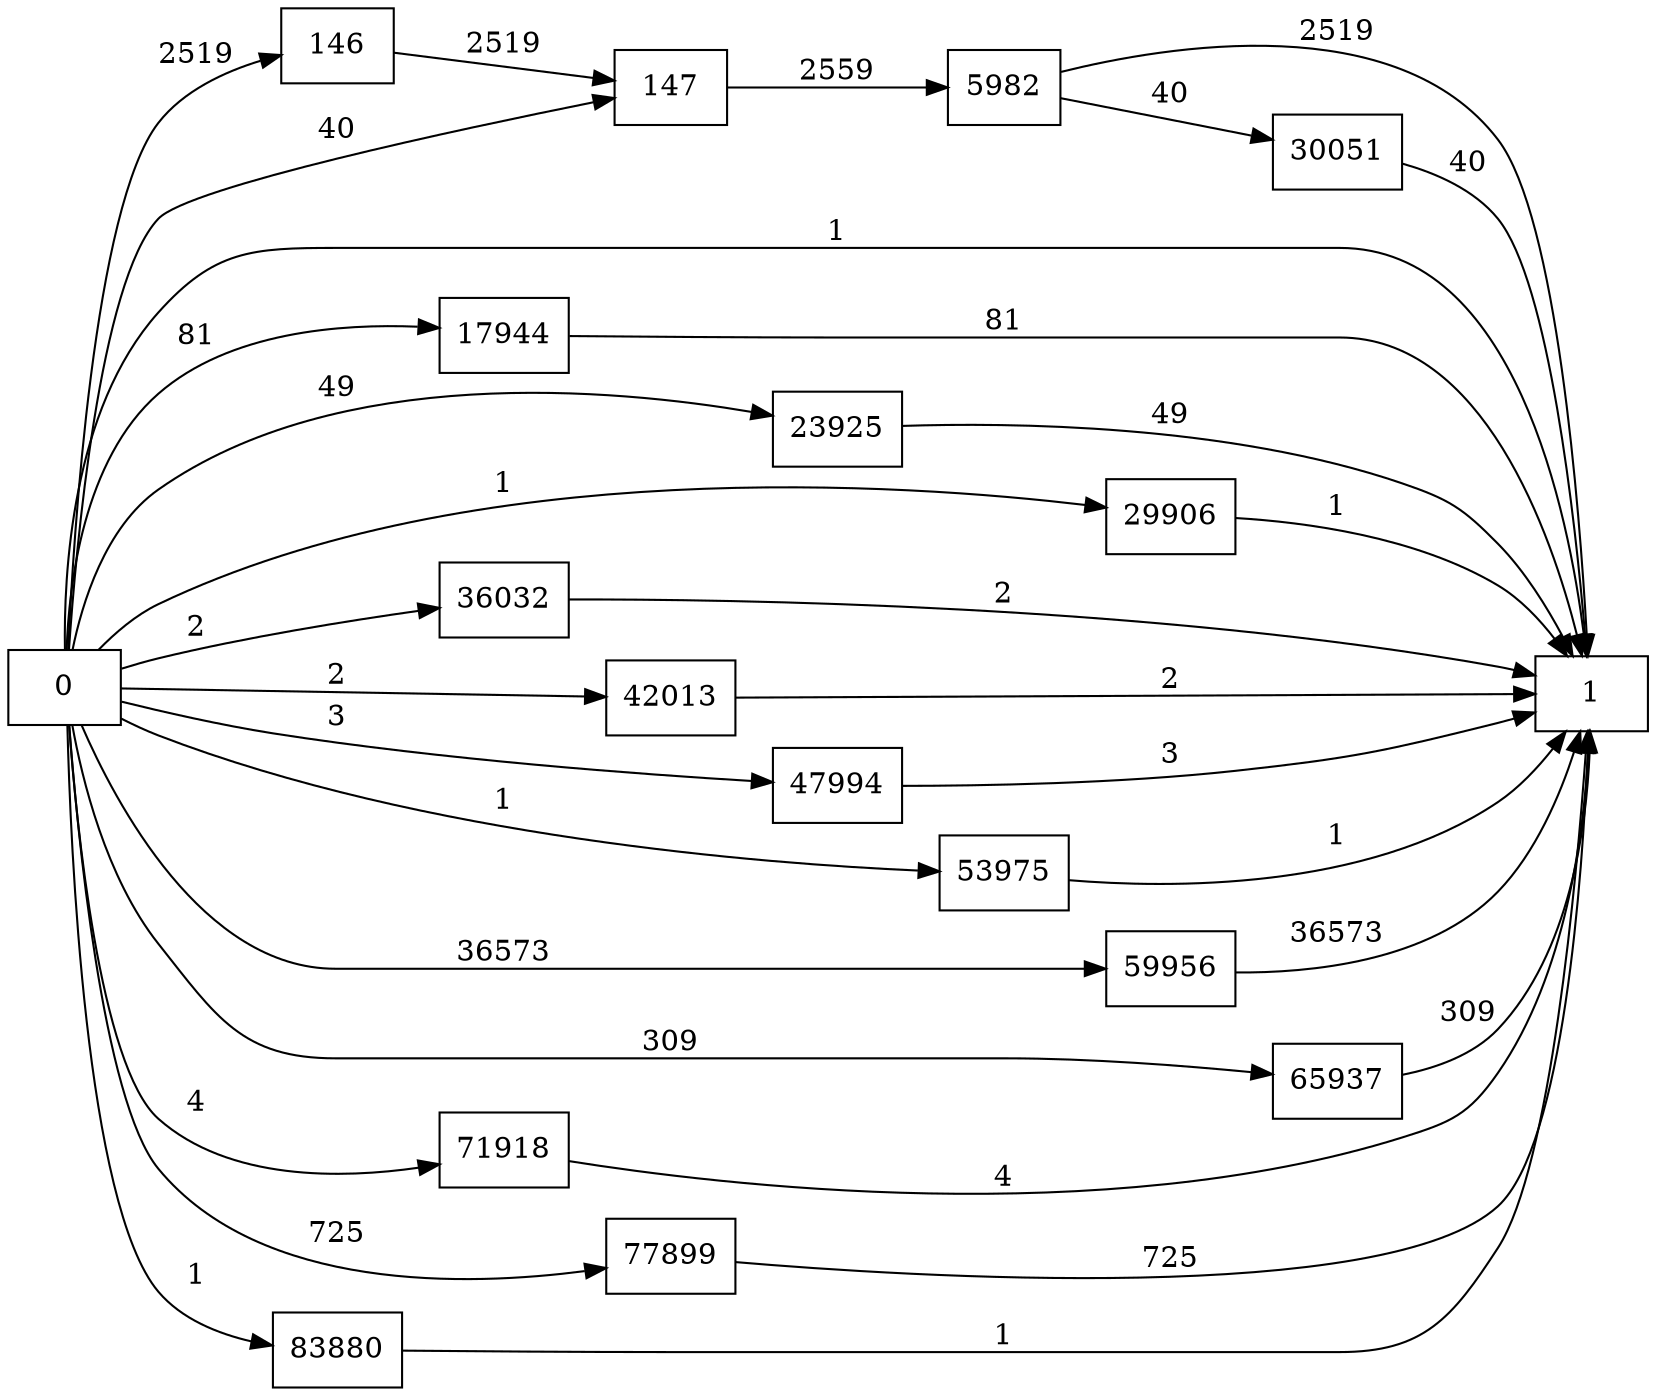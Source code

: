 digraph {
	graph [rankdir=LR]
	node [shape=rectangle]
	146 -> 147 [label=2519]
	147 -> 5982 [label=2559]
	5982 -> 1 [label=2519]
	5982 -> 30051 [label=40]
	17944 -> 1 [label=81]
	23925 -> 1 [label=49]
	29906 -> 1 [label=1]
	30051 -> 1 [label=40]
	36032 -> 1 [label=2]
	42013 -> 1 [label=2]
	47994 -> 1 [label=3]
	53975 -> 1 [label=1]
	59956 -> 1 [label=36573]
	65937 -> 1 [label=309]
	71918 -> 1 [label=4]
	77899 -> 1 [label=725]
	83880 -> 1 [label=1]
	0 -> 147 [label=40]
	0 -> 146 [label=2519]
	0 -> 1 [label=1]
	0 -> 17944 [label=81]
	0 -> 23925 [label=49]
	0 -> 29906 [label=1]
	0 -> 36032 [label=2]
	0 -> 42013 [label=2]
	0 -> 47994 [label=3]
	0 -> 53975 [label=1]
	0 -> 59956 [label=36573]
	0 -> 65937 [label=309]
	0 -> 71918 [label=4]
	0 -> 77899 [label=725]
	0 -> 83880 [label=1]
}
